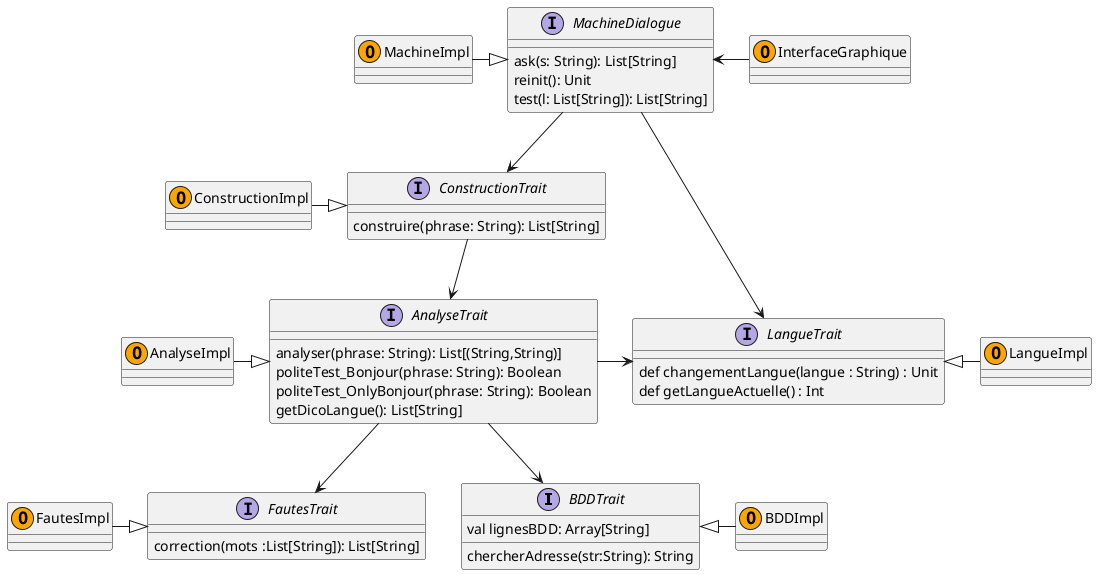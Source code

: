 @startuml Avatar

interface BDDTrait{
	val lignesBDD: Array[String]
	chercherAdresse(str:String): String
}

interface MachineDialogue {
	ask(s: String): List[String]
	reinit(): Unit
	test(l: List[String]): List[String]
}

interface ConstructionTrait{
	construire(phrase: String): List[String]
}

interface InterfaceGraphique{

}

interface FautesTrait{
	correction(mots :List[String]): List[String]
}

interface AnalyseTrait{
	analyser(phrase: String): List[(String,String)]
	politeTest_Bonjour(phrase: String): Boolean
	politeTest_OnlyBonjour(phrase: String): Boolean
	getDicoLangue(): List[String]
}

interface LangueTrait{
	def changementLangue(langue : String) : Unit
	def getLangueActuelle() : Int
}


class MachineImpl <<(O,Orange)>>
class InterfaceGraphique <<(O,Orange)>>
class ConstructionImpl <<(O,Orange)>>
class AnalyseImpl <<(O,Orange)>>
class BDDImpl <<(O,Orange)>>
class FautesImpl <<(O,Orange)>>
class LangueImpl <<(O,Orange)>>

MachineImpl -|> MachineDialogue
BDDTrait <|-  BDDImpl
ConstructionImpl -|>  ConstructionTrait
AnalyseImpl -|>  AnalyseTrait
FautesImpl -|> FautesTrait
LangueTrait <|-  LangueImpl

MachineDialogue --> ConstructionTrait
MachineDialogue <- InterfaceGraphique
ConstructionTrait --> AnalyseTrait

AnalyseTrait -> LangueTrait
AnalyseTrait --> FautesTrait
AnalyseTrait --> BDDTrait
MachineDialogue --> LangueTrait

@enduml